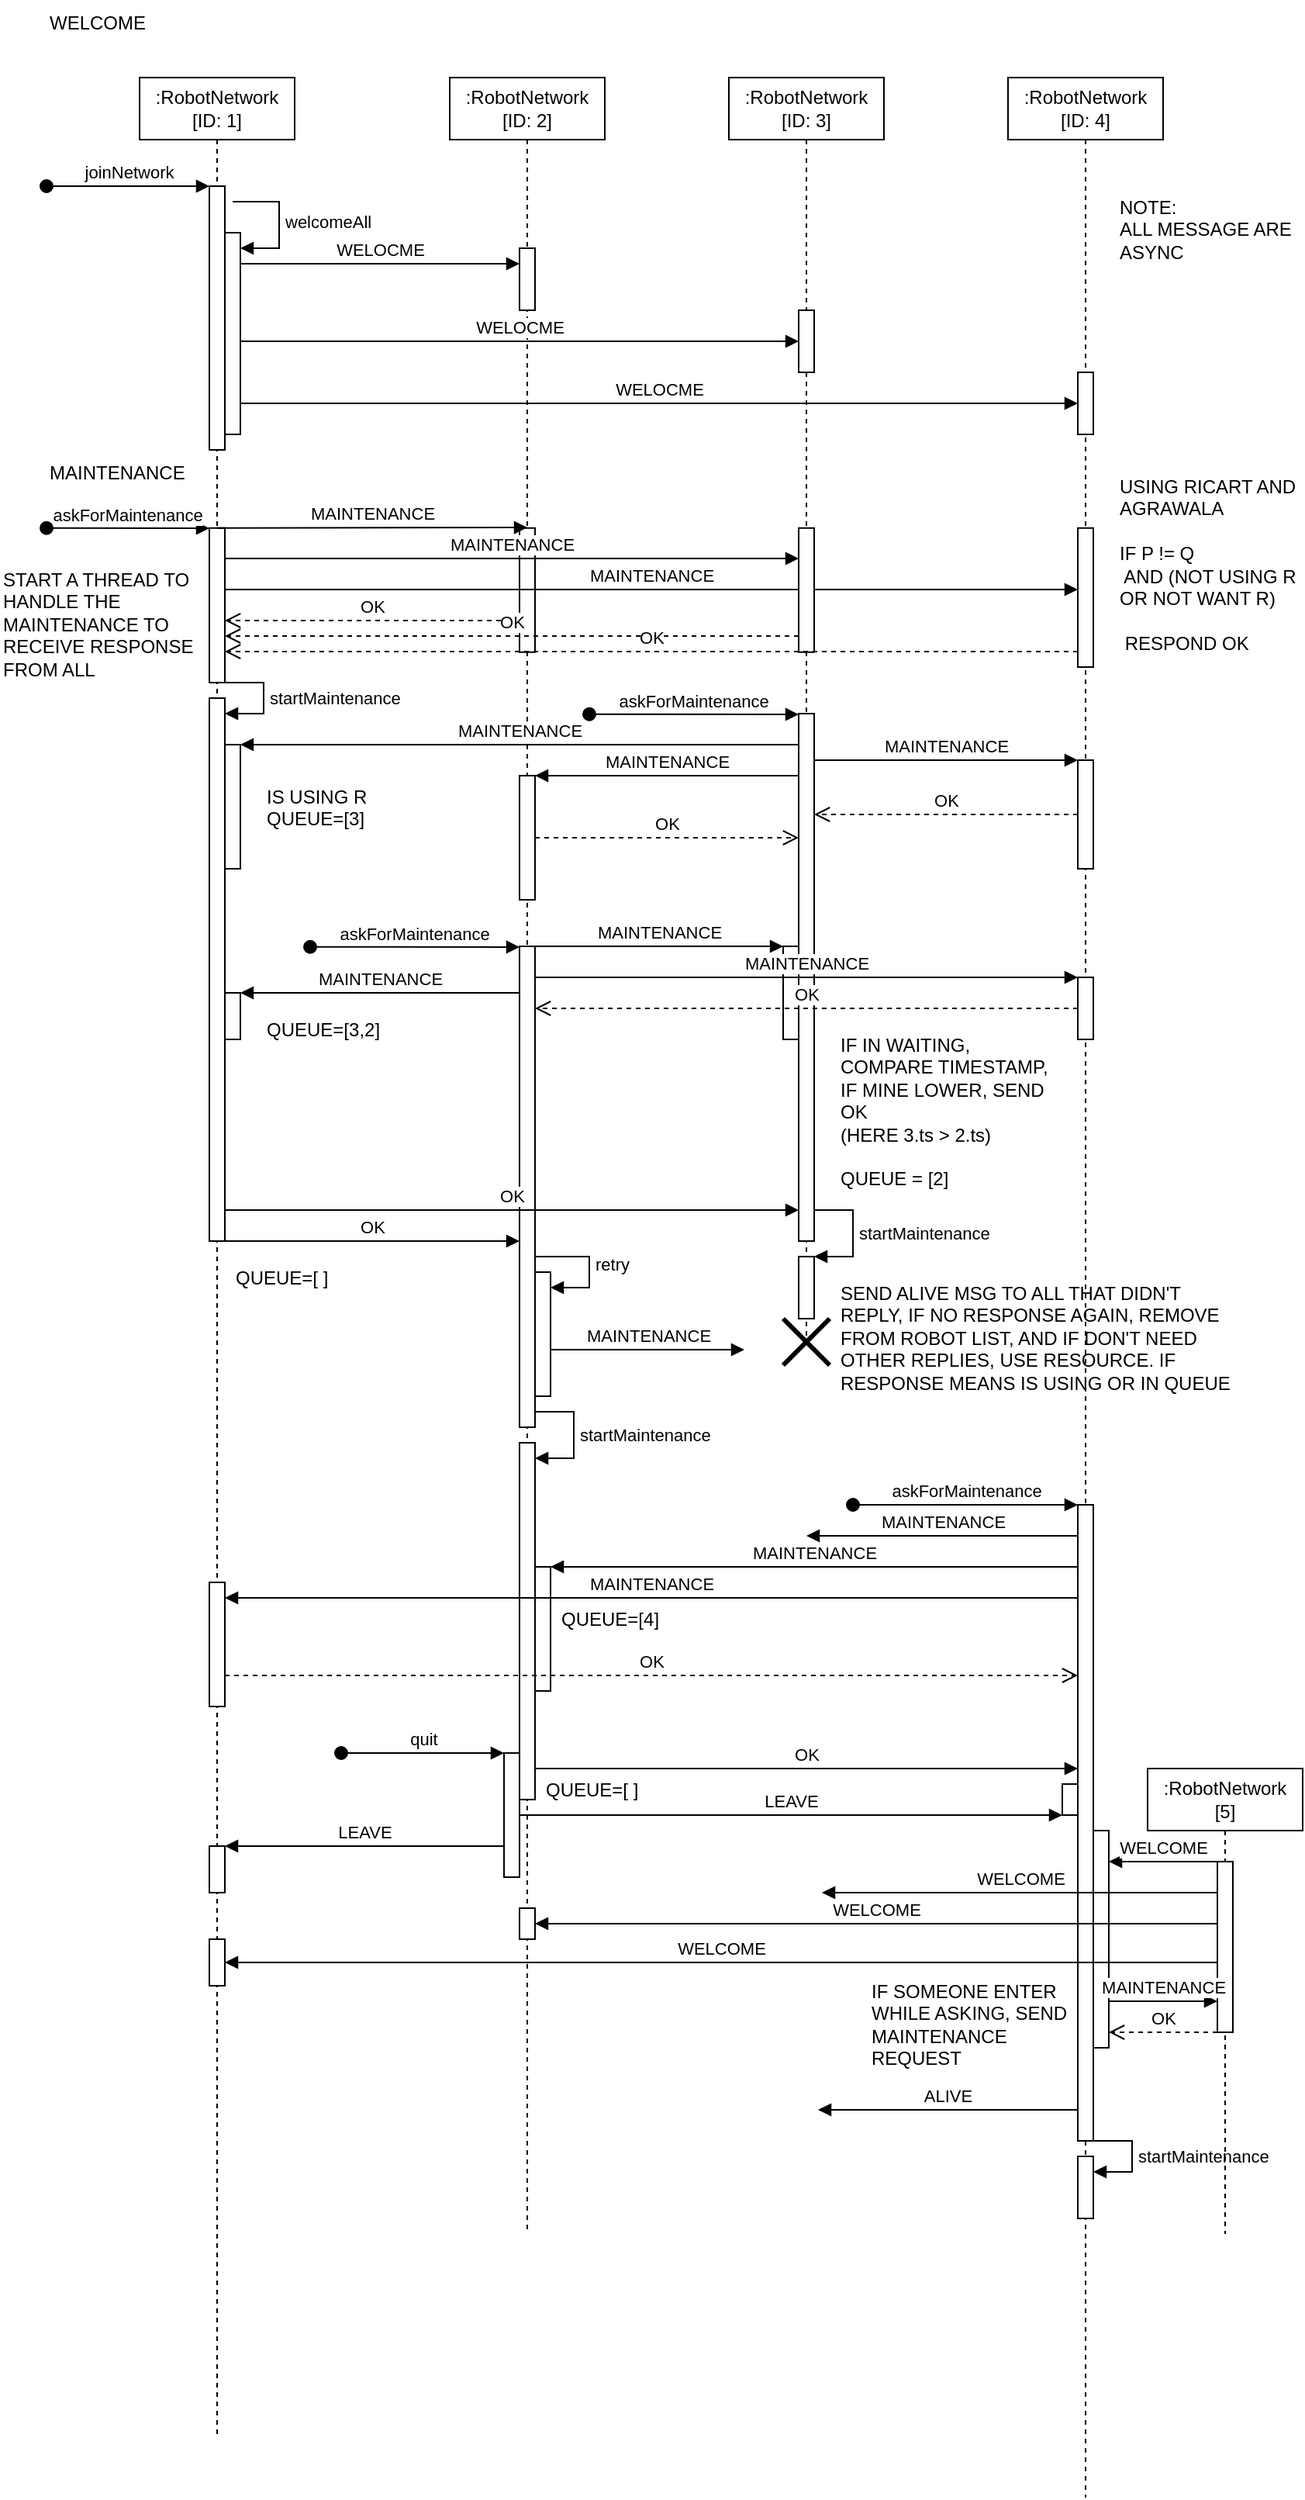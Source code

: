<mxfile version="21.3.4" type="device">
  <diagram name="Page-1" id="2YBvvXClWsGukQMizWep">
    <mxGraphModel dx="1122" dy="729" grid="1" gridSize="10" guides="1" tooltips="1" connect="1" arrows="1" fold="1" page="1" pageScale="1" pageWidth="850" pageHeight="1100" math="0" shadow="0">
      <root>
        <mxCell id="0" />
        <mxCell id="1" parent="0" />
        <mxCell id="aM9ryv3xv72pqoxQDRHE-1" value=":RobotNetwork&lt;br&gt;[ID: 1]" style="shape=umlLifeline;perimeter=lifelinePerimeter;whiteSpace=wrap;html=1;container=0;dropTarget=0;collapsible=0;recursiveResize=0;outlineConnect=0;portConstraint=eastwest;newEdgeStyle={&quot;edgeStyle&quot;:&quot;elbowEdgeStyle&quot;,&quot;elbow&quot;:&quot;vertical&quot;,&quot;curved&quot;:0,&quot;rounded&quot;:0};" parent="1" vertex="1">
          <mxGeometry x="100" y="90" width="100" height="1520" as="geometry" />
        </mxCell>
        <mxCell id="aM9ryv3xv72pqoxQDRHE-2" value="" style="html=1;points=[];perimeter=orthogonalPerimeter;outlineConnect=0;targetShapes=umlLifeline;portConstraint=eastwest;newEdgeStyle={&quot;edgeStyle&quot;:&quot;elbowEdgeStyle&quot;,&quot;elbow&quot;:&quot;vertical&quot;,&quot;curved&quot;:0,&quot;rounded&quot;:0};" parent="aM9ryv3xv72pqoxQDRHE-1" vertex="1">
          <mxGeometry x="45" y="70" width="10" height="170" as="geometry" />
        </mxCell>
        <mxCell id="aM9ryv3xv72pqoxQDRHE-3" value="joinNetwork" style="html=1;verticalAlign=bottom;startArrow=oval;endArrow=block;startSize=8;edgeStyle=elbowEdgeStyle;elbow=vertical;curved=0;rounded=0;" parent="aM9ryv3xv72pqoxQDRHE-1" target="aM9ryv3xv72pqoxQDRHE-2" edge="1">
          <mxGeometry relative="1" as="geometry">
            <mxPoint x="-60" y="70" as="sourcePoint" />
          </mxGeometry>
        </mxCell>
        <mxCell id="eEnLpTAZn5gdBbQ_mqBl-11" value="" style="html=1;points=[];perimeter=orthogonalPerimeter;outlineConnect=0;targetShapes=umlLifeline;portConstraint=eastwest;newEdgeStyle={&quot;edgeStyle&quot;:&quot;elbowEdgeStyle&quot;,&quot;elbow&quot;:&quot;vertical&quot;,&quot;curved&quot;:0,&quot;rounded&quot;:0};" parent="aM9ryv3xv72pqoxQDRHE-1" vertex="1">
          <mxGeometry x="55" y="100" width="10" height="130" as="geometry" />
        </mxCell>
        <mxCell id="eEnLpTAZn5gdBbQ_mqBl-12" value="welcomeAll" style="html=1;align=left;spacingLeft=2;endArrow=block;rounded=0;edgeStyle=orthogonalEdgeStyle;curved=0;rounded=0;" parent="aM9ryv3xv72pqoxQDRHE-1" target="eEnLpTAZn5gdBbQ_mqBl-11" edge="1">
          <mxGeometry relative="1" as="geometry">
            <mxPoint x="60" y="80" as="sourcePoint" />
            <Array as="points">
              <mxPoint x="90" y="110" />
            </Array>
          </mxGeometry>
        </mxCell>
        <mxCell id="eEnLpTAZn5gdBbQ_mqBl-40" value="" style="html=1;points=[];perimeter=orthogonalPerimeter;outlineConnect=0;targetShapes=umlLifeline;portConstraint=eastwest;newEdgeStyle={&quot;edgeStyle&quot;:&quot;elbowEdgeStyle&quot;,&quot;elbow&quot;:&quot;vertical&quot;,&quot;curved&quot;:0,&quot;rounded&quot;:0};" parent="aM9ryv3xv72pqoxQDRHE-1" vertex="1">
          <mxGeometry x="45" y="290.37" width="10" height="99.63" as="geometry" />
        </mxCell>
        <mxCell id="szoef-TnUOMJRLs9W9GJ-12" value="" style="html=1;points=[];perimeter=orthogonalPerimeter;outlineConnect=0;targetShapes=umlLifeline;portConstraint=eastwest;newEdgeStyle={&quot;edgeStyle&quot;:&quot;elbowEdgeStyle&quot;,&quot;elbow&quot;:&quot;vertical&quot;,&quot;curved&quot;:0,&quot;rounded&quot;:0};" vertex="1" parent="aM9ryv3xv72pqoxQDRHE-1">
          <mxGeometry x="45" y="400" width="10" height="350" as="geometry" />
        </mxCell>
        <mxCell id="szoef-TnUOMJRLs9W9GJ-13" value="startMaintenance" style="html=1;align=left;spacingLeft=2;endArrow=block;rounded=0;edgeStyle=orthogonalEdgeStyle;curved=0;rounded=0;" edge="1" target="szoef-TnUOMJRLs9W9GJ-12" parent="aM9ryv3xv72pqoxQDRHE-1" source="eEnLpTAZn5gdBbQ_mqBl-40">
          <mxGeometry relative="1" as="geometry">
            <mxPoint x="50" y="400" as="sourcePoint" />
            <Array as="points">
              <mxPoint x="80" y="390" />
              <mxPoint x="80" y="410" />
            </Array>
          </mxGeometry>
        </mxCell>
        <mxCell id="szoef-TnUOMJRLs9W9GJ-21" value="" style="html=1;points=[];perimeter=orthogonalPerimeter;outlineConnect=0;targetShapes=umlLifeline;portConstraint=eastwest;newEdgeStyle={&quot;edgeStyle&quot;:&quot;elbowEdgeStyle&quot;,&quot;elbow&quot;:&quot;vertical&quot;,&quot;curved&quot;:0,&quot;rounded&quot;:0};" vertex="1" parent="aM9ryv3xv72pqoxQDRHE-1">
          <mxGeometry x="55" y="430" width="10" height="80" as="geometry" />
        </mxCell>
        <mxCell id="szoef-TnUOMJRLs9W9GJ-39" value="" style="html=1;points=[];perimeter=orthogonalPerimeter;outlineConnect=0;targetShapes=umlLifeline;portConstraint=eastwest;newEdgeStyle={&quot;edgeStyle&quot;:&quot;elbowEdgeStyle&quot;,&quot;elbow&quot;:&quot;vertical&quot;,&quot;curved&quot;:0,&quot;rounded&quot;:0};" vertex="1" parent="aM9ryv3xv72pqoxQDRHE-1">
          <mxGeometry x="55" y="590" width="10" height="30" as="geometry" />
        </mxCell>
        <mxCell id="szoef-TnUOMJRLs9W9GJ-66" value="" style="html=1;points=[];perimeter=orthogonalPerimeter;outlineConnect=0;targetShapes=umlLifeline;portConstraint=eastwest;newEdgeStyle={&quot;edgeStyle&quot;:&quot;elbowEdgeStyle&quot;,&quot;elbow&quot;:&quot;vertical&quot;,&quot;curved&quot;:0,&quot;rounded&quot;:0};" vertex="1" parent="aM9ryv3xv72pqoxQDRHE-1">
          <mxGeometry x="45" y="970" width="10" height="80" as="geometry" />
        </mxCell>
        <mxCell id="szoef-TnUOMJRLs9W9GJ-73" value="" style="html=1;points=[];perimeter=orthogonalPerimeter;outlineConnect=0;targetShapes=umlLifeline;portConstraint=eastwest;newEdgeStyle={&quot;edgeStyle&quot;:&quot;elbowEdgeStyle&quot;,&quot;elbow&quot;:&quot;vertical&quot;,&quot;curved&quot;:0,&quot;rounded&quot;:0};" vertex="1" parent="aM9ryv3xv72pqoxQDRHE-1">
          <mxGeometry x="45" y="1140" width="10" height="30" as="geometry" />
        </mxCell>
        <mxCell id="szoef-TnUOMJRLs9W9GJ-86" value="" style="html=1;points=[];perimeter=orthogonalPerimeter;outlineConnect=0;targetShapes=umlLifeline;portConstraint=eastwest;newEdgeStyle={&quot;edgeStyle&quot;:&quot;elbowEdgeStyle&quot;,&quot;elbow&quot;:&quot;vertical&quot;,&quot;curved&quot;:0,&quot;rounded&quot;:0};" vertex="1" parent="aM9ryv3xv72pqoxQDRHE-1">
          <mxGeometry x="45" y="1200" width="10" height="30" as="geometry" />
        </mxCell>
        <mxCell id="eEnLpTAZn5gdBbQ_mqBl-1" value=":RobotNetwork&lt;br&gt;[ID: 2]" style="shape=umlLifeline;perimeter=lifelinePerimeter;whiteSpace=wrap;html=1;container=0;dropTarget=0;collapsible=0;recursiveResize=0;outlineConnect=0;portConstraint=eastwest;newEdgeStyle={&quot;edgeStyle&quot;:&quot;elbowEdgeStyle&quot;,&quot;elbow&quot;:&quot;vertical&quot;,&quot;curved&quot;:0,&quot;rounded&quot;:0};" parent="1" vertex="1">
          <mxGeometry x="300" y="90" width="100" height="1390" as="geometry" />
        </mxCell>
        <mxCell id="eEnLpTAZn5gdBbQ_mqBl-2" value="" style="html=1;points=[];perimeter=orthogonalPerimeter;outlineConnect=0;targetShapes=umlLifeline;portConstraint=eastwest;newEdgeStyle={&quot;edgeStyle&quot;:&quot;elbowEdgeStyle&quot;,&quot;elbow&quot;:&quot;vertical&quot;,&quot;curved&quot;:0,&quot;rounded&quot;:0};" parent="eEnLpTAZn5gdBbQ_mqBl-1" vertex="1">
          <mxGeometry x="45" y="110" width="10" height="40" as="geometry" />
        </mxCell>
        <mxCell id="szoef-TnUOMJRLs9W9GJ-3" value="" style="html=1;points=[];perimeter=orthogonalPerimeter;outlineConnect=0;targetShapes=umlLifeline;portConstraint=eastwest;newEdgeStyle={&quot;edgeStyle&quot;:&quot;elbowEdgeStyle&quot;,&quot;elbow&quot;:&quot;vertical&quot;,&quot;curved&quot;:0,&quot;rounded&quot;:0};" vertex="1" parent="eEnLpTAZn5gdBbQ_mqBl-1">
          <mxGeometry x="45" y="290.37" width="10" height="80" as="geometry" />
        </mxCell>
        <mxCell id="szoef-TnUOMJRLs9W9GJ-19" value="" style="html=1;points=[];perimeter=orthogonalPerimeter;outlineConnect=0;targetShapes=umlLifeline;portConstraint=eastwest;newEdgeStyle={&quot;edgeStyle&quot;:&quot;elbowEdgeStyle&quot;,&quot;elbow&quot;:&quot;vertical&quot;,&quot;curved&quot;:0,&quot;rounded&quot;:0};" vertex="1" parent="eEnLpTAZn5gdBbQ_mqBl-1">
          <mxGeometry x="45" y="450" width="10" height="80" as="geometry" />
        </mxCell>
        <mxCell id="szoef-TnUOMJRLs9W9GJ-33" value="" style="html=1;points=[];perimeter=orthogonalPerimeter;outlineConnect=0;targetShapes=umlLifeline;portConstraint=eastwest;newEdgeStyle={&quot;edgeStyle&quot;:&quot;elbowEdgeStyle&quot;,&quot;elbow&quot;:&quot;vertical&quot;,&quot;curved&quot;:0,&quot;rounded&quot;:0};" vertex="1" parent="eEnLpTAZn5gdBbQ_mqBl-1">
          <mxGeometry x="45" y="560" width="10" height="310" as="geometry" />
        </mxCell>
        <mxCell id="szoef-TnUOMJRLs9W9GJ-47" value="" style="html=1;points=[];perimeter=orthogonalPerimeter;outlineConnect=0;targetShapes=umlLifeline;portConstraint=eastwest;newEdgeStyle={&quot;edgeStyle&quot;:&quot;elbowEdgeStyle&quot;,&quot;elbow&quot;:&quot;vertical&quot;,&quot;curved&quot;:0,&quot;rounded&quot;:0};" vertex="1" parent="eEnLpTAZn5gdBbQ_mqBl-1">
          <mxGeometry x="55" y="770" width="10" height="80" as="geometry" />
        </mxCell>
        <mxCell id="szoef-TnUOMJRLs9W9GJ-48" value="retry" style="html=1;align=left;spacingLeft=2;endArrow=block;rounded=0;edgeStyle=orthogonalEdgeStyle;curved=0;rounded=0;" edge="1" target="szoef-TnUOMJRLs9W9GJ-47" parent="eEnLpTAZn5gdBbQ_mqBl-1" source="szoef-TnUOMJRLs9W9GJ-33">
          <mxGeometry relative="1" as="geometry">
            <mxPoint x="60" y="770" as="sourcePoint" />
            <Array as="points">
              <mxPoint x="90" y="760" />
              <mxPoint x="90" y="780" />
            </Array>
          </mxGeometry>
        </mxCell>
        <mxCell id="szoef-TnUOMJRLs9W9GJ-51" value="" style="html=1;points=[];perimeter=orthogonalPerimeter;outlineConnect=0;targetShapes=umlLifeline;portConstraint=eastwest;newEdgeStyle={&quot;edgeStyle&quot;:&quot;elbowEdgeStyle&quot;,&quot;elbow&quot;:&quot;vertical&quot;,&quot;curved&quot;:0,&quot;rounded&quot;:0};" vertex="1" parent="eEnLpTAZn5gdBbQ_mqBl-1">
          <mxGeometry x="45" y="880" width="10" height="230" as="geometry" />
        </mxCell>
        <mxCell id="szoef-TnUOMJRLs9W9GJ-52" value="startMaintenance" style="html=1;align=left;spacingLeft=2;endArrow=block;rounded=0;edgeStyle=orthogonalEdgeStyle;curved=0;rounded=0;" edge="1" target="szoef-TnUOMJRLs9W9GJ-51" parent="eEnLpTAZn5gdBbQ_mqBl-1" source="szoef-TnUOMJRLs9W9GJ-33">
          <mxGeometry relative="1" as="geometry">
            <mxPoint x="50" y="870" as="sourcePoint" />
            <Array as="points">
              <mxPoint x="80" y="860" />
              <mxPoint x="80" y="890" />
            </Array>
          </mxGeometry>
        </mxCell>
        <mxCell id="szoef-TnUOMJRLs9W9GJ-56" value="" style="html=1;points=[];perimeter=orthogonalPerimeter;outlineConnect=0;targetShapes=umlLifeline;portConstraint=eastwest;newEdgeStyle={&quot;edgeStyle&quot;:&quot;elbowEdgeStyle&quot;,&quot;elbow&quot;:&quot;vertical&quot;,&quot;curved&quot;:0,&quot;rounded&quot;:0};" vertex="1" parent="eEnLpTAZn5gdBbQ_mqBl-1">
          <mxGeometry x="35" y="1080" width="10" height="80" as="geometry" />
        </mxCell>
        <mxCell id="szoef-TnUOMJRLs9W9GJ-67" value="" style="html=1;points=[];perimeter=orthogonalPerimeter;outlineConnect=0;targetShapes=umlLifeline;portConstraint=eastwest;newEdgeStyle={&quot;edgeStyle&quot;:&quot;elbowEdgeStyle&quot;,&quot;elbow&quot;:&quot;vertical&quot;,&quot;curved&quot;:0,&quot;rounded&quot;:0};" vertex="1" parent="eEnLpTAZn5gdBbQ_mqBl-1">
          <mxGeometry x="55" y="960" width="10" height="80" as="geometry" />
        </mxCell>
        <mxCell id="szoef-TnUOMJRLs9W9GJ-88" value="" style="html=1;points=[];perimeter=orthogonalPerimeter;outlineConnect=0;targetShapes=umlLifeline;portConstraint=eastwest;newEdgeStyle={&quot;edgeStyle&quot;:&quot;elbowEdgeStyle&quot;,&quot;elbow&quot;:&quot;vertical&quot;,&quot;curved&quot;:0,&quot;rounded&quot;:0};" vertex="1" parent="eEnLpTAZn5gdBbQ_mqBl-1">
          <mxGeometry x="45" y="1180" width="10" height="20" as="geometry" />
        </mxCell>
        <mxCell id="eEnLpTAZn5gdBbQ_mqBl-4" value=":RobotNetwork&lt;br&gt;[ID: 4]" style="shape=umlLifeline;perimeter=lifelinePerimeter;whiteSpace=wrap;html=1;container=0;dropTarget=0;collapsible=0;recursiveResize=0;outlineConnect=0;portConstraint=eastwest;newEdgeStyle={&quot;edgeStyle&quot;:&quot;elbowEdgeStyle&quot;,&quot;elbow&quot;:&quot;vertical&quot;,&quot;curved&quot;:0,&quot;rounded&quot;:0};" parent="1" vertex="1">
          <mxGeometry x="660" y="90" width="100" height="1560" as="geometry" />
        </mxCell>
        <mxCell id="eEnLpTAZn5gdBbQ_mqBl-16" value="" style="html=1;points=[];perimeter=orthogonalPerimeter;outlineConnect=0;targetShapes=umlLifeline;portConstraint=eastwest;newEdgeStyle={&quot;edgeStyle&quot;:&quot;elbowEdgeStyle&quot;,&quot;elbow&quot;:&quot;vertical&quot;,&quot;curved&quot;:0,&quot;rounded&quot;:0};" parent="eEnLpTAZn5gdBbQ_mqBl-4" vertex="1">
          <mxGeometry x="45" y="190" width="10" height="40" as="geometry" />
        </mxCell>
        <mxCell id="eEnLpTAZn5gdBbQ_mqBl-42" value="" style="html=1;points=[];perimeter=orthogonalPerimeter;outlineConnect=0;targetShapes=umlLifeline;portConstraint=eastwest;newEdgeStyle={&quot;edgeStyle&quot;:&quot;elbowEdgeStyle&quot;,&quot;elbow&quot;:&quot;vertical&quot;,&quot;curved&quot;:0,&quot;rounded&quot;:0};" parent="eEnLpTAZn5gdBbQ_mqBl-4" vertex="1">
          <mxGeometry x="45" y="290.37" width="10" height="89.63" as="geometry" />
        </mxCell>
        <mxCell id="szoef-TnUOMJRLs9W9GJ-17" value="" style="html=1;points=[];perimeter=orthogonalPerimeter;outlineConnect=0;targetShapes=umlLifeline;portConstraint=eastwest;newEdgeStyle={&quot;edgeStyle&quot;:&quot;elbowEdgeStyle&quot;,&quot;elbow&quot;:&quot;vertical&quot;,&quot;curved&quot;:0,&quot;rounded&quot;:0};" vertex="1" parent="eEnLpTAZn5gdBbQ_mqBl-4">
          <mxGeometry x="45" y="440" width="10" height="70" as="geometry" />
        </mxCell>
        <mxCell id="szoef-TnUOMJRLs9W9GJ-37" value="" style="html=1;points=[];perimeter=orthogonalPerimeter;outlineConnect=0;targetShapes=umlLifeline;portConstraint=eastwest;newEdgeStyle={&quot;edgeStyle&quot;:&quot;elbowEdgeStyle&quot;,&quot;elbow&quot;:&quot;vertical&quot;,&quot;curved&quot;:0,&quot;rounded&quot;:0};" vertex="1" parent="eEnLpTAZn5gdBbQ_mqBl-4">
          <mxGeometry x="45" y="580" width="10" height="40" as="geometry" />
        </mxCell>
        <mxCell id="szoef-TnUOMJRLs9W9GJ-58" value="" style="html=1;points=[];perimeter=orthogonalPerimeter;outlineConnect=0;targetShapes=umlLifeline;portConstraint=eastwest;newEdgeStyle={&quot;edgeStyle&quot;:&quot;elbowEdgeStyle&quot;,&quot;elbow&quot;:&quot;vertical&quot;,&quot;curved&quot;:0,&quot;rounded&quot;:0};" vertex="1" parent="eEnLpTAZn5gdBbQ_mqBl-4">
          <mxGeometry x="35" y="1100" width="10" height="20" as="geometry" />
        </mxCell>
        <mxCell id="szoef-TnUOMJRLs9W9GJ-60" value="" style="html=1;points=[];perimeter=orthogonalPerimeter;outlineConnect=0;targetShapes=umlLifeline;portConstraint=eastwest;newEdgeStyle={&quot;edgeStyle&quot;:&quot;elbowEdgeStyle&quot;,&quot;elbow&quot;:&quot;vertical&quot;,&quot;curved&quot;:0,&quot;rounded&quot;:0};" vertex="1" parent="eEnLpTAZn5gdBbQ_mqBl-4">
          <mxGeometry x="45" y="920" width="10" height="410" as="geometry" />
        </mxCell>
        <mxCell id="szoef-TnUOMJRLs9W9GJ-92" value="" style="html=1;points=[];perimeter=orthogonalPerimeter;outlineConnect=0;targetShapes=umlLifeline;portConstraint=eastwest;newEdgeStyle={&quot;edgeStyle&quot;:&quot;elbowEdgeStyle&quot;,&quot;elbow&quot;:&quot;vertical&quot;,&quot;curved&quot;:0,&quot;rounded&quot;:0};" vertex="1" parent="eEnLpTAZn5gdBbQ_mqBl-4">
          <mxGeometry x="55" y="1130" width="10" height="140" as="geometry" />
        </mxCell>
        <mxCell id="szoef-TnUOMJRLs9W9GJ-98" value="" style="html=1;points=[];perimeter=orthogonalPerimeter;outlineConnect=0;targetShapes=umlLifeline;portConstraint=eastwest;newEdgeStyle={&quot;edgeStyle&quot;:&quot;elbowEdgeStyle&quot;,&quot;elbow&quot;:&quot;vertical&quot;,&quot;curved&quot;:0,&quot;rounded&quot;:0};" vertex="1" parent="eEnLpTAZn5gdBbQ_mqBl-4">
          <mxGeometry x="45" y="1340" width="10" height="40" as="geometry" />
        </mxCell>
        <mxCell id="szoef-TnUOMJRLs9W9GJ-99" value="startMaintenance" style="html=1;align=left;spacingLeft=2;endArrow=block;rounded=0;edgeStyle=orthogonalEdgeStyle;curved=0;rounded=0;" edge="1" target="szoef-TnUOMJRLs9W9GJ-98" parent="eEnLpTAZn5gdBbQ_mqBl-4" source="szoef-TnUOMJRLs9W9GJ-60">
          <mxGeometry relative="1" as="geometry">
            <mxPoint x="50" y="1320" as="sourcePoint" />
            <Array as="points">
              <mxPoint x="80" y="1330" />
              <mxPoint x="80" y="1350" />
            </Array>
          </mxGeometry>
        </mxCell>
        <mxCell id="eEnLpTAZn5gdBbQ_mqBl-14" value="WELOCME" style="html=1;verticalAlign=bottom;endArrow=block;edgeStyle=elbowEdgeStyle;elbow=vertical;curved=0;rounded=0;" parent="1" source="eEnLpTAZn5gdBbQ_mqBl-11" target="eEnLpTAZn5gdBbQ_mqBl-2" edge="1">
          <mxGeometry relative="1" as="geometry">
            <mxPoint x="265" y="210" as="sourcePoint" />
            <mxPoint x="335" y="210" as="targetPoint" />
            <Array as="points">
              <mxPoint x="290" y="210" />
            </Array>
          </mxGeometry>
        </mxCell>
        <mxCell id="eEnLpTAZn5gdBbQ_mqBl-17" value="WELOCME" style="html=1;verticalAlign=bottom;endArrow=block;edgeStyle=elbowEdgeStyle;elbow=vertical;curved=0;rounded=0;" parent="1" source="eEnLpTAZn5gdBbQ_mqBl-11" target="eEnLpTAZn5gdBbQ_mqBl-16" edge="1">
          <mxGeometry relative="1" as="geometry">
            <mxPoint x="175" y="220" as="sourcePoint" />
            <Array as="points">
              <mxPoint x="520" y="300" />
              <mxPoint x="330" y="295" />
              <mxPoint x="270" y="240" />
              <mxPoint x="160" y="250" />
              <mxPoint x="300" y="220" />
            </Array>
          </mxGeometry>
        </mxCell>
        <mxCell id="eEnLpTAZn5gdBbQ_mqBl-21" value="WELCOME" style="text;html=1;strokeColor=none;fillColor=none;align=left;verticalAlign=middle;whiteSpace=wrap;rounded=0;" parent="1" vertex="1">
          <mxGeometry x="40" y="40" width="380" height="30" as="geometry" />
        </mxCell>
        <mxCell id="eEnLpTAZn5gdBbQ_mqBl-38" value="MAINTENANCE" style="text;html=1;strokeColor=none;fillColor=none;align=left;verticalAlign=middle;whiteSpace=wrap;rounded=0;" parent="1" vertex="1">
          <mxGeometry x="40" y="330" width="380" height="30" as="geometry" />
        </mxCell>
        <mxCell id="eEnLpTAZn5gdBbQ_mqBl-39" value="askForMaintenance" style="html=1;verticalAlign=bottom;startArrow=oval;startFill=1;endArrow=block;startSize=8;edgeStyle=elbowEdgeStyle;elbow=vertical;curved=0;rounded=0;" parent="1" target="eEnLpTAZn5gdBbQ_mqBl-40" edge="1">
          <mxGeometry width="60" relative="1" as="geometry">
            <mxPoint x="40" y="380.37" as="sourcePoint" />
            <mxPoint x="100" y="380.37" as="targetPoint" />
          </mxGeometry>
        </mxCell>
        <mxCell id="eEnLpTAZn5gdBbQ_mqBl-41" value="MAINTENANCE" style="html=1;verticalAlign=bottom;endArrow=block;edgeStyle=elbowEdgeStyle;elbow=vertical;curved=0;rounded=0;" parent="1" source="eEnLpTAZn5gdBbQ_mqBl-40" target="eEnLpTAZn5gdBbQ_mqBl-42" edge="1">
          <mxGeometry width="80" relative="1" as="geometry">
            <mxPoint x="230" y="390.37" as="sourcePoint" />
            <mxPoint x="310" y="390.37" as="targetPoint" />
            <Array as="points">
              <mxPoint x="610" y="420" />
              <mxPoint x="610" y="490" />
              <mxPoint x="410" y="390.37" />
            </Array>
          </mxGeometry>
        </mxCell>
        <mxCell id="eEnLpTAZn5gdBbQ_mqBl-63" value=":RobotNetwork&lt;br&gt;[ID: 3]" style="shape=umlLifeline;perimeter=lifelinePerimeter;whiteSpace=wrap;html=1;container=0;dropTarget=0;collapsible=0;recursiveResize=0;outlineConnect=0;portConstraint=eastwest;newEdgeStyle={&quot;edgeStyle&quot;:&quot;elbowEdgeStyle&quot;,&quot;elbow&quot;:&quot;vertical&quot;,&quot;curved&quot;:0,&quot;rounded&quot;:0};" parent="1" vertex="1">
          <mxGeometry x="480" y="90" width="100" height="820" as="geometry" />
        </mxCell>
        <mxCell id="eEnLpTAZn5gdBbQ_mqBl-64" value="" style="html=1;points=[];perimeter=orthogonalPerimeter;outlineConnect=0;targetShapes=umlLifeline;portConstraint=eastwest;newEdgeStyle={&quot;edgeStyle&quot;:&quot;elbowEdgeStyle&quot;,&quot;elbow&quot;:&quot;vertical&quot;,&quot;curved&quot;:0,&quot;rounded&quot;:0};" parent="eEnLpTAZn5gdBbQ_mqBl-63" vertex="1">
          <mxGeometry x="45" y="150" width="10" height="40" as="geometry" />
        </mxCell>
        <mxCell id="szoef-TnUOMJRLs9W9GJ-5" value="" style="html=1;points=[];perimeter=orthogonalPerimeter;outlineConnect=0;targetShapes=umlLifeline;portConstraint=eastwest;newEdgeStyle={&quot;edgeStyle&quot;:&quot;elbowEdgeStyle&quot;,&quot;elbow&quot;:&quot;vertical&quot;,&quot;curved&quot;:0,&quot;rounded&quot;:0};" vertex="1" parent="eEnLpTAZn5gdBbQ_mqBl-63">
          <mxGeometry x="45" y="290.37" width="10" height="80" as="geometry" />
        </mxCell>
        <mxCell id="szoef-TnUOMJRLs9W9GJ-15" value="" style="html=1;points=[];perimeter=orthogonalPerimeter;outlineConnect=0;targetShapes=umlLifeline;portConstraint=eastwest;newEdgeStyle={&quot;edgeStyle&quot;:&quot;elbowEdgeStyle&quot;,&quot;elbow&quot;:&quot;vertical&quot;,&quot;curved&quot;:0,&quot;rounded&quot;:0};" vertex="1" parent="eEnLpTAZn5gdBbQ_mqBl-63">
          <mxGeometry x="45" y="410" width="10" height="340" as="geometry" />
        </mxCell>
        <mxCell id="szoef-TnUOMJRLs9W9GJ-35" value="" style="html=1;points=[];perimeter=orthogonalPerimeter;outlineConnect=0;targetShapes=umlLifeline;portConstraint=eastwest;newEdgeStyle={&quot;edgeStyle&quot;:&quot;elbowEdgeStyle&quot;,&quot;elbow&quot;:&quot;vertical&quot;,&quot;curved&quot;:0,&quot;rounded&quot;:0};" vertex="1" parent="eEnLpTAZn5gdBbQ_mqBl-63">
          <mxGeometry x="35" y="560" width="10" height="60" as="geometry" />
        </mxCell>
        <mxCell id="szoef-TnUOMJRLs9W9GJ-43" value="" style="html=1;points=[];perimeter=orthogonalPerimeter;outlineConnect=0;targetShapes=umlLifeline;portConstraint=eastwest;newEdgeStyle={&quot;edgeStyle&quot;:&quot;elbowEdgeStyle&quot;,&quot;elbow&quot;:&quot;vertical&quot;,&quot;curved&quot;:0,&quot;rounded&quot;:0};" vertex="1" parent="eEnLpTAZn5gdBbQ_mqBl-63">
          <mxGeometry x="45" y="760" width="10" height="40" as="geometry" />
        </mxCell>
        <mxCell id="szoef-TnUOMJRLs9W9GJ-44" value="startMaintenance" style="html=1;align=left;spacingLeft=2;endArrow=block;rounded=0;edgeStyle=orthogonalEdgeStyle;curved=0;rounded=0;" edge="1" target="szoef-TnUOMJRLs9W9GJ-43" parent="eEnLpTAZn5gdBbQ_mqBl-63" source="szoef-TnUOMJRLs9W9GJ-15">
          <mxGeometry relative="1" as="geometry">
            <mxPoint x="50" y="760" as="sourcePoint" />
            <Array as="points">
              <mxPoint x="80" y="730" />
              <mxPoint x="80" y="760" />
            </Array>
          </mxGeometry>
        </mxCell>
        <mxCell id="szoef-TnUOMJRLs9W9GJ-46" value="" style="shape=umlDestroy;whiteSpace=wrap;html=1;strokeWidth=3;targetShapes=umlLifeline;" vertex="1" parent="eEnLpTAZn5gdBbQ_mqBl-63">
          <mxGeometry x="35" y="800" width="30" height="30" as="geometry" />
        </mxCell>
        <mxCell id="eEnLpTAZn5gdBbQ_mqBl-66" value="WELOCME" style="html=1;verticalAlign=bottom;endArrow=block;edgeStyle=elbowEdgeStyle;elbow=vertical;curved=0;rounded=0;" parent="1" source="eEnLpTAZn5gdBbQ_mqBl-11" target="eEnLpTAZn5gdBbQ_mqBl-64" edge="1">
          <mxGeometry width="80" relative="1" as="geometry">
            <mxPoint x="385" y="260" as="sourcePoint" />
            <mxPoint x="465" y="260" as="targetPoint" />
          </mxGeometry>
        </mxCell>
        <mxCell id="szoef-TnUOMJRLs9W9GJ-1" value="NOTE: &lt;br&gt;ALL MESSAGE ARE ASYNC" style="text;html=1;strokeColor=none;fillColor=none;align=left;verticalAlign=top;whiteSpace=wrap;rounded=0;" vertex="1" parent="1">
          <mxGeometry x="730" y="160" width="120" height="130" as="geometry" />
        </mxCell>
        <mxCell id="szoef-TnUOMJRLs9W9GJ-2" value="MAINTENANCE" style="html=1;verticalAlign=bottom;endArrow=block;edgeStyle=elbowEdgeStyle;elbow=vertical;curved=0;rounded=0;" edge="1" parent="1" source="eEnLpTAZn5gdBbQ_mqBl-40" target="szoef-TnUOMJRLs9W9GJ-3">
          <mxGeometry width="80" relative="1" as="geometry">
            <mxPoint x="430" y="340" as="sourcePoint" />
            <mxPoint x="510" y="340" as="targetPoint" />
            <Array as="points">
              <mxPoint x="320" y="380" />
            </Array>
          </mxGeometry>
        </mxCell>
        <mxCell id="szoef-TnUOMJRLs9W9GJ-4" value="MAINTENANCE" style="html=1;verticalAlign=bottom;endArrow=block;edgeStyle=elbowEdgeStyle;elbow=vertical;curved=0;rounded=0;" edge="1" parent="1" source="eEnLpTAZn5gdBbQ_mqBl-40" target="szoef-TnUOMJRLs9W9GJ-5">
          <mxGeometry width="80" relative="1" as="geometry">
            <mxPoint x="430" y="340" as="sourcePoint" />
            <mxPoint x="510" y="340" as="targetPoint" />
            <Array as="points">
              <mxPoint x="480" y="400" />
            </Array>
          </mxGeometry>
        </mxCell>
        <mxCell id="szoef-TnUOMJRLs9W9GJ-8" value="USING RICART AND AGRAWALA&lt;br&gt;&lt;br&gt;IF P != Q &lt;br&gt;&lt;span style=&quot;white-space: pre;&quot;&gt;	&lt;/span&gt;AND (NOT USING R OR NOT WANT R)&lt;br&gt;&lt;span style=&quot;white-space: pre;&quot;&gt;	&lt;/span&gt;&lt;br&gt;&lt;span style=&quot;white-space: pre;&quot;&gt;	&lt;/span&gt;RESPOND OK" style="text;html=1;strokeColor=none;fillColor=none;align=left;verticalAlign=top;whiteSpace=wrap;rounded=0;" vertex="1" parent="1">
          <mxGeometry x="730" y="340" width="120" height="130" as="geometry" />
        </mxCell>
        <mxCell id="szoef-TnUOMJRLs9W9GJ-9" value="OK" style="html=1;verticalAlign=bottom;endArrow=open;dashed=1;endSize=8;edgeStyle=elbowEdgeStyle;elbow=vertical;curved=0;rounded=0;" edge="1" parent="1" source="szoef-TnUOMJRLs9W9GJ-3" target="eEnLpTAZn5gdBbQ_mqBl-40">
          <mxGeometry relative="1" as="geometry">
            <mxPoint x="310" y="440" as="sourcePoint" />
            <mxPoint x="230" y="440" as="targetPoint" />
            <Array as="points">
              <mxPoint x="270" y="440" />
            </Array>
          </mxGeometry>
        </mxCell>
        <mxCell id="szoef-TnUOMJRLs9W9GJ-10" value="OK" style="html=1;verticalAlign=bottom;endArrow=open;dashed=1;endSize=8;edgeStyle=elbowEdgeStyle;elbow=vertical;curved=0;rounded=0;" edge="1" parent="1" source="szoef-TnUOMJRLs9W9GJ-5" target="eEnLpTAZn5gdBbQ_mqBl-40">
          <mxGeometry relative="1" as="geometry">
            <mxPoint x="355" y="450" as="sourcePoint" />
            <mxPoint x="165" y="450" as="targetPoint" />
            <Array as="points">
              <mxPoint x="280" y="450" />
            </Array>
          </mxGeometry>
        </mxCell>
        <mxCell id="szoef-TnUOMJRLs9W9GJ-11" value="OK" style="html=1;verticalAlign=bottom;endArrow=open;dashed=1;endSize=8;edgeStyle=elbowEdgeStyle;elbow=vertical;curved=0;rounded=0;" edge="1" parent="1" source="eEnLpTAZn5gdBbQ_mqBl-42" target="eEnLpTAZn5gdBbQ_mqBl-40">
          <mxGeometry relative="1" as="geometry">
            <mxPoint x="535" y="460" as="sourcePoint" />
            <mxPoint x="165" y="460" as="targetPoint" />
            <Array as="points">
              <mxPoint x="290" y="460" />
            </Array>
          </mxGeometry>
        </mxCell>
        <mxCell id="szoef-TnUOMJRLs9W9GJ-14" value="askForMaintenance" style="html=1;verticalAlign=bottom;startArrow=oval;startFill=1;endArrow=block;startSize=8;edgeStyle=elbowEdgeStyle;elbow=vertical;curved=0;rounded=0;" edge="1" parent="1" target="szoef-TnUOMJRLs9W9GJ-15">
          <mxGeometry width="60" relative="1" as="geometry">
            <mxPoint x="390" y="500.37" as="sourcePoint" />
            <mxPoint x="500" y="500" as="targetPoint" />
          </mxGeometry>
        </mxCell>
        <mxCell id="szoef-TnUOMJRLs9W9GJ-16" value="MAINTENANCE" style="html=1;verticalAlign=bottom;endArrow=block;edgeStyle=elbowEdgeStyle;elbow=vertical;curved=0;rounded=0;" edge="1" parent="1" source="szoef-TnUOMJRLs9W9GJ-15" target="szoef-TnUOMJRLs9W9GJ-17">
          <mxGeometry width="80" relative="1" as="geometry">
            <mxPoint x="420" y="500" as="sourcePoint" />
            <mxPoint x="500" y="500" as="targetPoint" />
            <Array as="points">
              <mxPoint x="560" y="530" />
            </Array>
          </mxGeometry>
        </mxCell>
        <mxCell id="szoef-TnUOMJRLs9W9GJ-18" value="MAINTENANCE" style="html=1;verticalAlign=bottom;endArrow=block;edgeStyle=elbowEdgeStyle;elbow=vertical;curved=0;rounded=0;" edge="1" parent="1" source="szoef-TnUOMJRLs9W9GJ-15" target="szoef-TnUOMJRLs9W9GJ-19">
          <mxGeometry width="80" relative="1" as="geometry">
            <mxPoint x="420" y="500" as="sourcePoint" />
            <mxPoint x="500" y="500" as="targetPoint" />
            <Array as="points">
              <mxPoint x="480" y="540" />
            </Array>
            <mxPoint as="offset" />
          </mxGeometry>
        </mxCell>
        <mxCell id="szoef-TnUOMJRLs9W9GJ-20" value="MAINTENANCE" style="html=1;verticalAlign=bottom;endArrow=block;edgeStyle=elbowEdgeStyle;elbow=vertical;curved=0;rounded=0;" edge="1" parent="1" source="szoef-TnUOMJRLs9W9GJ-15" target="szoef-TnUOMJRLs9W9GJ-21">
          <mxGeometry width="80" relative="1" as="geometry">
            <mxPoint x="420" y="500" as="sourcePoint" />
            <mxPoint x="500" y="500" as="targetPoint" />
            <Array as="points">
              <mxPoint x="240" y="520" />
            </Array>
          </mxGeometry>
        </mxCell>
        <mxCell id="szoef-TnUOMJRLs9W9GJ-22" value="IS USING R&lt;br&gt;QUEUE=[3]" style="text;html=1;strokeColor=none;fillColor=none;align=left;verticalAlign=top;whiteSpace=wrap;rounded=0;" vertex="1" parent="1">
          <mxGeometry x="180" y="540" width="140" height="80" as="geometry" />
        </mxCell>
        <mxCell id="szoef-TnUOMJRLs9W9GJ-23" value="OK" style="html=1;verticalAlign=bottom;endArrow=open;dashed=1;endSize=8;edgeStyle=elbowEdgeStyle;elbow=vertical;curved=0;rounded=0;" edge="1" parent="1" source="szoef-TnUOMJRLs9W9GJ-17" target="szoef-TnUOMJRLs9W9GJ-15">
          <mxGeometry relative="1" as="geometry">
            <mxPoint x="550" y="450" as="sourcePoint" />
            <mxPoint x="470" y="450" as="targetPoint" />
            <mxPoint as="offset" />
          </mxGeometry>
        </mxCell>
        <mxCell id="szoef-TnUOMJRLs9W9GJ-24" value="OK" style="html=1;verticalAlign=bottom;endArrow=open;dashed=1;endSize=8;edgeStyle=elbowEdgeStyle;elbow=vertical;curved=0;rounded=0;" edge="1" parent="1" source="szoef-TnUOMJRLs9W9GJ-19" target="szoef-TnUOMJRLs9W9GJ-15">
          <mxGeometry relative="1" as="geometry">
            <mxPoint x="550" y="450" as="sourcePoint" />
            <mxPoint x="470" y="450" as="targetPoint" />
          </mxGeometry>
        </mxCell>
        <mxCell id="szoef-TnUOMJRLs9W9GJ-26" value="OK" style="html=1;verticalAlign=bottom;endArrow=block;edgeStyle=elbowEdgeStyle;elbow=vertical;curved=0;rounded=0;" edge="1" parent="1" source="szoef-TnUOMJRLs9W9GJ-12" target="szoef-TnUOMJRLs9W9GJ-15">
          <mxGeometry width="80" relative="1" as="geometry">
            <mxPoint x="470" y="650" as="sourcePoint" />
            <mxPoint x="525" y="650" as="targetPoint" />
            <Array as="points">
              <mxPoint x="440" y="820" />
              <mxPoint x="410" y="760" />
              <mxPoint x="390" y="740" />
              <mxPoint x="440" y="650" />
            </Array>
          </mxGeometry>
        </mxCell>
        <mxCell id="szoef-TnUOMJRLs9W9GJ-28" value="START A THREAD TO HANDLE THE MAINTENANCE TO RECEIVE RESPONSE FROM ALL" style="text;html=1;strokeColor=none;fillColor=none;align=left;verticalAlign=top;whiteSpace=wrap;rounded=0;" vertex="1" parent="1">
          <mxGeometry x="10" y="400" width="130" height="80" as="geometry" />
        </mxCell>
        <mxCell id="szoef-TnUOMJRLs9W9GJ-32" value="askForMaintenance" style="html=1;verticalAlign=bottom;startArrow=oval;startFill=1;endArrow=block;startSize=8;edgeStyle=elbowEdgeStyle;elbow=vertical;curved=0;rounded=0;" edge="1" parent="1" target="szoef-TnUOMJRLs9W9GJ-33">
          <mxGeometry width="60" relative="1" as="geometry">
            <mxPoint x="210" y="650.37" as="sourcePoint" />
            <mxPoint x="345" y="650" as="targetPoint" />
          </mxGeometry>
        </mxCell>
        <mxCell id="szoef-TnUOMJRLs9W9GJ-34" value="MAINTENANCE" style="html=1;verticalAlign=bottom;endArrow=block;edgeStyle=elbowEdgeStyle;elbow=vertical;curved=0;rounded=0;" edge="1" parent="1" source="szoef-TnUOMJRLs9W9GJ-33" target="szoef-TnUOMJRLs9W9GJ-35">
          <mxGeometry width="80" relative="1" as="geometry">
            <mxPoint x="430" y="670" as="sourcePoint" />
            <mxPoint x="510" y="670" as="targetPoint" />
            <Array as="points">
              <mxPoint x="470" y="650" />
            </Array>
          </mxGeometry>
        </mxCell>
        <mxCell id="szoef-TnUOMJRLs9W9GJ-36" value="MAINTENANCE" style="html=1;verticalAlign=bottom;endArrow=block;edgeStyle=elbowEdgeStyle;elbow=vertical;curved=0;rounded=0;" edge="1" parent="1" source="szoef-TnUOMJRLs9W9GJ-33" target="szoef-TnUOMJRLs9W9GJ-37">
          <mxGeometry width="80" relative="1" as="geometry">
            <mxPoint x="430" y="670" as="sourcePoint" />
            <mxPoint x="510" y="670" as="targetPoint" />
            <Array as="points">
              <mxPoint x="590" y="670" />
            </Array>
          </mxGeometry>
        </mxCell>
        <mxCell id="szoef-TnUOMJRLs9W9GJ-38" value="MAINTENANCE" style="html=1;verticalAlign=bottom;endArrow=block;edgeStyle=elbowEdgeStyle;elbow=vertical;curved=0;rounded=0;" edge="1" parent="1" source="szoef-TnUOMJRLs9W9GJ-33" target="szoef-TnUOMJRLs9W9GJ-39">
          <mxGeometry width="80" relative="1" as="geometry">
            <mxPoint x="430" y="670" as="sourcePoint" />
            <mxPoint x="510" y="670" as="targetPoint" />
            <Array as="points">
              <mxPoint x="210" y="680" />
            </Array>
          </mxGeometry>
        </mxCell>
        <mxCell id="szoef-TnUOMJRLs9W9GJ-40" value="QUEUE=[3,2]" style="text;html=1;strokeColor=none;fillColor=none;align=left;verticalAlign=top;whiteSpace=wrap;rounded=0;" vertex="1" parent="1">
          <mxGeometry x="180" y="690" width="140" height="80" as="geometry" />
        </mxCell>
        <mxCell id="szoef-TnUOMJRLs9W9GJ-41" value="OK" style="html=1;verticalAlign=bottom;endArrow=open;dashed=1;endSize=8;edgeStyle=elbowEdgeStyle;elbow=vertical;curved=0;rounded=0;" edge="1" parent="1" source="szoef-TnUOMJRLs9W9GJ-37" target="szoef-TnUOMJRLs9W9GJ-33">
          <mxGeometry relative="1" as="geometry">
            <mxPoint x="510" y="670" as="sourcePoint" />
            <mxPoint x="430" y="670" as="targetPoint" />
            <Array as="points">
              <mxPoint x="460" y="690" />
            </Array>
          </mxGeometry>
        </mxCell>
        <mxCell id="szoef-TnUOMJRLs9W9GJ-42" value="IF IN WAITING, COMPARE TIMESTAMP, IF MINE LOWER, SEND OK&lt;br&gt;(HERE 3.ts &amp;gt; 2.ts)&lt;br&gt;&lt;br&gt;QUEUE = [2]" style="text;html=1;strokeColor=none;fillColor=none;align=left;verticalAlign=top;whiteSpace=wrap;rounded=0;" vertex="1" parent="1">
          <mxGeometry x="550" y="700" width="140" height="90" as="geometry" />
        </mxCell>
        <mxCell id="szoef-TnUOMJRLs9W9GJ-45" value="OK" style="html=1;verticalAlign=bottom;endArrow=block;edgeStyle=elbowEdgeStyle;elbow=vertical;curved=0;rounded=0;" edge="1" parent="1" source="szoef-TnUOMJRLs9W9GJ-12" target="szoef-TnUOMJRLs9W9GJ-33">
          <mxGeometry width="80" relative="1" as="geometry">
            <mxPoint x="410" y="690" as="sourcePoint" />
            <mxPoint x="490" y="690" as="targetPoint" />
            <Array as="points">
              <mxPoint x="280" y="840" />
            </Array>
          </mxGeometry>
        </mxCell>
        <mxCell id="szoef-TnUOMJRLs9W9GJ-49" value="SEND ALIVE MSG TO ALL THAT DIDN&#39;T REPLY, IF NO RESPONSE AGAIN, REMOVE FROM ROBOT LIST, AND IF DON&#39;T NEED OTHER REPLIES, USE RESOURCE. IF RESPONSE MEANS IS USING OR IN QUEUE" style="text;html=1;strokeColor=none;fillColor=none;align=left;verticalAlign=top;whiteSpace=wrap;rounded=0;" vertex="1" parent="1">
          <mxGeometry x="550" y="860" width="260" height="90" as="geometry" />
        </mxCell>
        <mxCell id="szoef-TnUOMJRLs9W9GJ-50" value="MAINTENANCE" style="html=1;verticalAlign=bottom;endArrow=block;edgeStyle=elbowEdgeStyle;elbow=vertical;curved=0;rounded=0;" edge="1" parent="1" source="szoef-TnUOMJRLs9W9GJ-47">
          <mxGeometry width="80" relative="1" as="geometry">
            <mxPoint x="410" y="770" as="sourcePoint" />
            <mxPoint x="490" y="910" as="targetPoint" />
            <Array as="points">
              <mxPoint x="460" y="910" />
            </Array>
          </mxGeometry>
        </mxCell>
        <mxCell id="szoef-TnUOMJRLs9W9GJ-53" value="QUEUE=[ ]" style="text;html=1;strokeColor=none;fillColor=none;align=left;verticalAlign=top;whiteSpace=wrap;rounded=0;" vertex="1" parent="1">
          <mxGeometry x="160" y="850" width="140" height="80" as="geometry" />
        </mxCell>
        <mxCell id="szoef-TnUOMJRLs9W9GJ-57" value="LEAVE" style="html=1;verticalAlign=bottom;endArrow=block;edgeStyle=elbowEdgeStyle;elbow=vertical;curved=0;rounded=0;" edge="1" parent="1" source="szoef-TnUOMJRLs9W9GJ-56" target="szoef-TnUOMJRLs9W9GJ-58">
          <mxGeometry width="80" relative="1" as="geometry">
            <mxPoint x="450" y="1280" as="sourcePoint" />
            <mxPoint x="530" y="1280" as="targetPoint" />
            <Array as="points">
              <mxPoint x="430" y="1210" />
              <mxPoint x="520" y="1190" />
            </Array>
          </mxGeometry>
        </mxCell>
        <mxCell id="szoef-TnUOMJRLs9W9GJ-61" value="askForMaintenance" style="html=1;verticalAlign=bottom;startArrow=oval;startFill=1;endArrow=block;startSize=8;edgeStyle=elbowEdgeStyle;elbow=vertical;curved=0;rounded=0;" edge="1" parent="1" target="szoef-TnUOMJRLs9W9GJ-60">
          <mxGeometry width="60" relative="1" as="geometry">
            <mxPoint x="560" y="1010" as="sourcePoint" />
            <mxPoint x="520" y="1030" as="targetPoint" />
            <Array as="points">
              <mxPoint x="583" y="1010" />
            </Array>
          </mxGeometry>
        </mxCell>
        <mxCell id="szoef-TnUOMJRLs9W9GJ-62" value="quit" style="html=1;verticalAlign=bottom;startArrow=oval;startFill=1;endArrow=block;startSize=8;edgeStyle=elbowEdgeStyle;elbow=vertical;curved=0;rounded=0;" edge="1" parent="1" target="szoef-TnUOMJRLs9W9GJ-56">
          <mxGeometry width="60" relative="1" as="geometry">
            <mxPoint x="230" y="1170" as="sourcePoint" />
            <mxPoint x="520" y="1100" as="targetPoint" />
          </mxGeometry>
        </mxCell>
        <mxCell id="szoef-TnUOMJRLs9W9GJ-63" value="MAINTENANCE" style="html=1;verticalAlign=bottom;endArrow=block;edgeStyle=elbowEdgeStyle;elbow=vertical;curved=0;rounded=0;" edge="1" parent="1" source="szoef-TnUOMJRLs9W9GJ-60">
          <mxGeometry width="80" relative="1" as="geometry">
            <mxPoint x="450" y="1030" as="sourcePoint" />
            <mxPoint x="530" y="1030" as="targetPoint" />
          </mxGeometry>
        </mxCell>
        <mxCell id="szoef-TnUOMJRLs9W9GJ-64" value="MAINTENANCE" style="html=1;verticalAlign=bottom;endArrow=block;edgeStyle=elbowEdgeStyle;elbow=vertical;curved=0;rounded=0;" edge="1" parent="1" source="szoef-TnUOMJRLs9W9GJ-60" target="szoef-TnUOMJRLs9W9GJ-67">
          <mxGeometry width="80" relative="1" as="geometry">
            <mxPoint x="450" y="1030" as="sourcePoint" />
            <mxPoint x="390" y="1050" as="targetPoint" />
            <Array as="points">
              <mxPoint x="570" y="1050" />
            </Array>
          </mxGeometry>
        </mxCell>
        <mxCell id="szoef-TnUOMJRLs9W9GJ-65" value="MAINTENANCE" style="html=1;verticalAlign=bottom;endArrow=block;edgeStyle=elbowEdgeStyle;elbow=vertical;curved=0;rounded=0;" edge="1" parent="1" source="szoef-TnUOMJRLs9W9GJ-60" target="szoef-TnUOMJRLs9W9GJ-66">
          <mxGeometry width="80" relative="1" as="geometry">
            <mxPoint x="450" y="1020" as="sourcePoint" />
            <mxPoint x="530" y="1020" as="targetPoint" />
            <Array as="points">
              <mxPoint x="210" y="1070" />
            </Array>
          </mxGeometry>
        </mxCell>
        <mxCell id="szoef-TnUOMJRLs9W9GJ-68" value="QUEUE=[4]" style="text;html=1;strokeColor=none;fillColor=none;align=left;verticalAlign=top;whiteSpace=wrap;rounded=0;" vertex="1" parent="1">
          <mxGeometry x="370" y="1070" width="140" height="30" as="geometry" />
        </mxCell>
        <mxCell id="szoef-TnUOMJRLs9W9GJ-69" value="OK" style="html=1;verticalAlign=bottom;endArrow=open;dashed=1;endSize=8;edgeStyle=elbowEdgeStyle;elbow=vertical;curved=0;rounded=0;" edge="1" parent="1" source="szoef-TnUOMJRLs9W9GJ-66" target="szoef-TnUOMJRLs9W9GJ-60">
          <mxGeometry relative="1" as="geometry">
            <mxPoint x="530" y="1120" as="sourcePoint" />
            <mxPoint x="450" y="1120" as="targetPoint" />
            <Array as="points">
              <mxPoint x="670" y="1120" />
            </Array>
          </mxGeometry>
        </mxCell>
        <mxCell id="szoef-TnUOMJRLs9W9GJ-72" value="LEAVE" style="html=1;verticalAlign=bottom;endArrow=block;edgeStyle=elbowEdgeStyle;elbow=vertical;curved=0;rounded=0;" edge="1" parent="1" source="szoef-TnUOMJRLs9W9GJ-56" target="szoef-TnUOMJRLs9W9GJ-73">
          <mxGeometry width="80" relative="1" as="geometry">
            <mxPoint x="450" y="1090" as="sourcePoint" />
            <mxPoint x="530" y="1090" as="targetPoint" />
            <Array as="points">
              <mxPoint x="270" y="1230" />
            </Array>
          </mxGeometry>
        </mxCell>
        <mxCell id="szoef-TnUOMJRLs9W9GJ-74" value="OK" style="html=1;verticalAlign=bottom;endArrow=block;edgeStyle=elbowEdgeStyle;elbow=vertical;curved=0;rounded=0;" edge="1" parent="1" source="szoef-TnUOMJRLs9W9GJ-51" target="szoef-TnUOMJRLs9W9GJ-60">
          <mxGeometry width="80" relative="1" as="geometry">
            <mxPoint x="450" y="1170" as="sourcePoint" />
            <mxPoint x="530" y="1170" as="targetPoint" />
            <Array as="points">
              <mxPoint x="590" y="1180" />
            </Array>
          </mxGeometry>
        </mxCell>
        <mxCell id="szoef-TnUOMJRLs9W9GJ-81" value=":RobotNetwork&lt;br&gt;[5]" style="shape=umlLifeline;perimeter=lifelinePerimeter;whiteSpace=wrap;html=1;container=1;dropTarget=0;collapsible=0;recursiveResize=0;outlineConnect=0;portConstraint=eastwest;newEdgeStyle={&quot;edgeStyle&quot;:&quot;elbowEdgeStyle&quot;,&quot;elbow&quot;:&quot;vertical&quot;,&quot;curved&quot;:0,&quot;rounded&quot;:0};" vertex="1" parent="1">
          <mxGeometry x="750" y="1180" width="100" height="300" as="geometry" />
        </mxCell>
        <mxCell id="szoef-TnUOMJRLs9W9GJ-84" value="" style="html=1;points=[];perimeter=orthogonalPerimeter;outlineConnect=0;targetShapes=umlLifeline;portConstraint=eastwest;newEdgeStyle={&quot;edgeStyle&quot;:&quot;elbowEdgeStyle&quot;,&quot;elbow&quot;:&quot;vertical&quot;,&quot;curved&quot;:0,&quot;rounded&quot;:0};" vertex="1" parent="szoef-TnUOMJRLs9W9GJ-81">
          <mxGeometry x="45" y="60" width="10" height="110" as="geometry" />
        </mxCell>
        <mxCell id="szoef-TnUOMJRLs9W9GJ-82" value="ALIVE" style="html=1;verticalAlign=bottom;endArrow=block;edgeStyle=elbowEdgeStyle;elbow=vertical;curved=0;rounded=0;" edge="1" parent="1" source="szoef-TnUOMJRLs9W9GJ-60">
          <mxGeometry width="80" relative="1" as="geometry">
            <mxPoint x="712.5" y="1400" as="sourcePoint" />
            <mxPoint x="537.5" y="1400" as="targetPoint" />
            <Array as="points">
              <mxPoint x="647.5" y="1400" />
              <mxPoint x="567.5" y="1390" />
            </Array>
          </mxGeometry>
        </mxCell>
        <mxCell id="szoef-TnUOMJRLs9W9GJ-85" value="WELCOME" style="html=1;verticalAlign=bottom;endArrow=block;edgeStyle=elbowEdgeStyle;elbow=vertical;curved=0;rounded=0;" edge="1" parent="1" source="szoef-TnUOMJRLs9W9GJ-84" target="szoef-TnUOMJRLs9W9GJ-86">
          <mxGeometry width="80" relative="1" as="geometry">
            <mxPoint x="470" y="1120" as="sourcePoint" />
            <mxPoint x="550" y="1120" as="targetPoint" />
          </mxGeometry>
        </mxCell>
        <mxCell id="szoef-TnUOMJRLs9W9GJ-87" value="WELCOME" style="html=1;verticalAlign=bottom;endArrow=block;edgeStyle=elbowEdgeStyle;elbow=vertical;curved=0;rounded=0;" edge="1" parent="1" source="szoef-TnUOMJRLs9W9GJ-84" target="szoef-TnUOMJRLs9W9GJ-88">
          <mxGeometry x="0.001" width="80" relative="1" as="geometry">
            <mxPoint x="470" y="1120" as="sourcePoint" />
            <mxPoint x="550" y="1120" as="targetPoint" />
            <Array as="points">
              <mxPoint x="500" y="1280" />
              <mxPoint x="710" y="1270" />
            </Array>
            <mxPoint as="offset" />
          </mxGeometry>
        </mxCell>
        <mxCell id="szoef-TnUOMJRLs9W9GJ-91" value="WELCOME" style="html=1;verticalAlign=bottom;endArrow=block;edgeStyle=elbowEdgeStyle;elbow=vertical;curved=0;rounded=0;" edge="1" parent="1" source="szoef-TnUOMJRLs9W9GJ-84" target="szoef-TnUOMJRLs9W9GJ-92">
          <mxGeometry width="80" relative="1" as="geometry">
            <mxPoint x="470" y="1260" as="sourcePoint" />
            <mxPoint x="550" y="1260" as="targetPoint" />
            <Array as="points">
              <mxPoint x="780" y="1240" />
            </Array>
          </mxGeometry>
        </mxCell>
        <mxCell id="szoef-TnUOMJRLs9W9GJ-93" value="WELCOME" style="html=1;verticalAlign=bottom;endArrow=block;edgeStyle=elbowEdgeStyle;elbow=vertical;curved=0;rounded=0;" edge="1" parent="1" source="szoef-TnUOMJRLs9W9GJ-84">
          <mxGeometry width="80" relative="1" as="geometry">
            <mxPoint x="470" y="1260" as="sourcePoint" />
            <mxPoint x="540" y="1260" as="targetPoint" />
            <Array as="points">
              <mxPoint x="550" y="1260" />
            </Array>
          </mxGeometry>
        </mxCell>
        <mxCell id="szoef-TnUOMJRLs9W9GJ-94" value="IF SOMEONE ENTER WHILE ASKING, SEND MAINTENANCE REQUEST" style="text;html=1;strokeColor=none;fillColor=none;align=left;verticalAlign=top;whiteSpace=wrap;rounded=0;" vertex="1" parent="1">
          <mxGeometry x="570" y="1310" width="150" height="90" as="geometry" />
        </mxCell>
        <mxCell id="szoef-TnUOMJRLs9W9GJ-95" value="MAINTENANCE" style="html=1;verticalAlign=bottom;endArrow=block;edgeStyle=elbowEdgeStyle;elbow=vertical;curved=0;rounded=0;" edge="1" parent="1" source="szoef-TnUOMJRLs9W9GJ-92" target="szoef-TnUOMJRLs9W9GJ-84">
          <mxGeometry width="80" relative="1" as="geometry">
            <mxPoint x="470" y="1250" as="sourcePoint" />
            <mxPoint x="550" y="1250" as="targetPoint" />
            <Array as="points">
              <mxPoint x="770" y="1330" />
            </Array>
          </mxGeometry>
        </mxCell>
        <mxCell id="szoef-TnUOMJRLs9W9GJ-96" value="OK" style="html=1;verticalAlign=bottom;endArrow=open;dashed=1;endSize=8;edgeStyle=elbowEdgeStyle;elbow=vertical;curved=0;rounded=0;" edge="1" parent="1" source="szoef-TnUOMJRLs9W9GJ-84" target="szoef-TnUOMJRLs9W9GJ-92">
          <mxGeometry relative="1" as="geometry">
            <mxPoint x="550" y="1320" as="sourcePoint" />
            <mxPoint x="470" y="1320" as="targetPoint" />
            <Array as="points">
              <mxPoint x="780" y="1350" />
            </Array>
          </mxGeometry>
        </mxCell>
        <mxCell id="szoef-TnUOMJRLs9W9GJ-97" value="QUEUE=[ ]" style="text;html=1;strokeColor=none;fillColor=none;align=left;verticalAlign=top;whiteSpace=wrap;rounded=0;" vertex="1" parent="1">
          <mxGeometry x="360" y="1180" width="140" height="30" as="geometry" />
        </mxCell>
      </root>
    </mxGraphModel>
  </diagram>
</mxfile>
